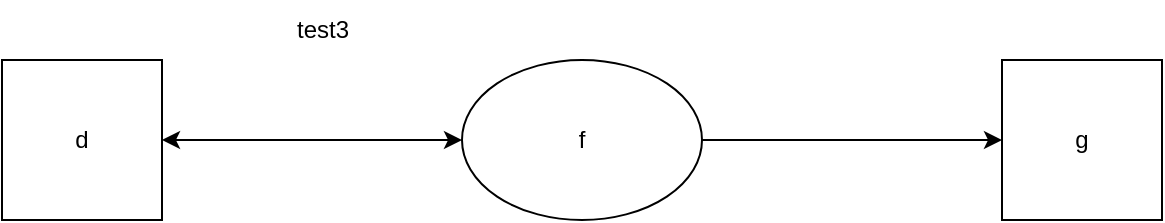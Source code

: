 <mxfile>
    <diagram id="sWgCjdYztQFh1ezxrF-R" name="test3">
        <mxGraphModel dx="1130" dy="730" grid="1" gridSize="10" guides="1" tooltips="1" connect="1" arrows="1" fold="1" page="1" pageScale="1" pageWidth="827" pageHeight="1169" math="0" shadow="0">
            <root>
                <mxCell id="0"/>
                <mxCell id="1" parent="0"/>
                <mxCell id="2" value="d" style="whiteSpace=wrap;html=1;aspect=fixed;" parent="1" vertex="1">
                    <mxGeometry x="80" y="60" width="80" height="80" as="geometry"/>
                </mxCell>
                <mxCell id="3" value="" style="endArrow=classic;startArrow=classic;html=1;exitX=1;exitY=0.5;exitDx=0;exitDy=0;entryX=0;entryY=0.5;entryDx=0;entryDy=0;" parent="1" source="2" target="4" edge="1">
                    <mxGeometry width="50" height="50" relative="1" as="geometry">
                        <mxPoint x="320" y="160" as="sourcePoint"/>
                        <mxPoint x="380" y="140" as="targetPoint"/>
                    </mxGeometry>
                </mxCell>
                <mxCell id="_qDx2sLIJq7Mwld7TUjB-5" style="edgeStyle=none;html=1;exitX=1;exitY=0.5;exitDx=0;exitDy=0;entryX=0;entryY=0.5;entryDx=0;entryDy=0;" edge="1" parent="1" source="4" target="_qDx2sLIJq7Mwld7TUjB-4">
                    <mxGeometry relative="1" as="geometry"/>
                </mxCell>
                <mxCell id="4" value="f" style="ellipse;whiteSpace=wrap;html=1;" parent="1" vertex="1">
                    <mxGeometry x="310" y="60" width="120" height="80" as="geometry"/>
                </mxCell>
                <mxCell id="jEQN0c8lupLUuRs0BYHV-4" value="test3" style="text;html=1;align=center;verticalAlign=middle;resizable=0;points=[];autosize=1;strokeColor=none;fillColor=none;" parent="1" vertex="1">
                    <mxGeometry x="215" y="30" width="50" height="30" as="geometry"/>
                </mxCell>
                <mxCell id="_qDx2sLIJq7Mwld7TUjB-4" value="g" style="whiteSpace=wrap;html=1;aspect=fixed;" vertex="1" parent="1">
                    <mxGeometry x="580" y="60" width="80" height="80" as="geometry"/>
                </mxCell>
            </root>
        </mxGraphModel>
    </diagram>
</mxfile>